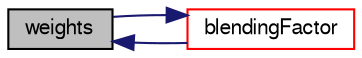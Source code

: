 digraph "weights"
{
  bgcolor="transparent";
  edge [fontname="FreeSans",fontsize="10",labelfontname="FreeSans",labelfontsize="10"];
  node [fontname="FreeSans",fontsize="10",shape=record];
  rankdir="LR";
  Node24 [label="weights",height=0.2,width=0.4,color="black", fillcolor="grey75", style="filled", fontcolor="black"];
  Node24 -> Node25 [dir="back",color="midnightblue",fontsize="10",style="solid",fontname="FreeSans"];
  Node25 [label="blendingFactor",height=0.2,width=0.4,color="red",URL="$a23202.html#a04e8a7d5e7e25e7b04e427a68885ab2b",tooltip="Return the face-based blending factor. "];
  Node25 -> Node24 [dir="back",color="midnightblue",fontsize="10",style="solid",fontname="FreeSans"];
}
